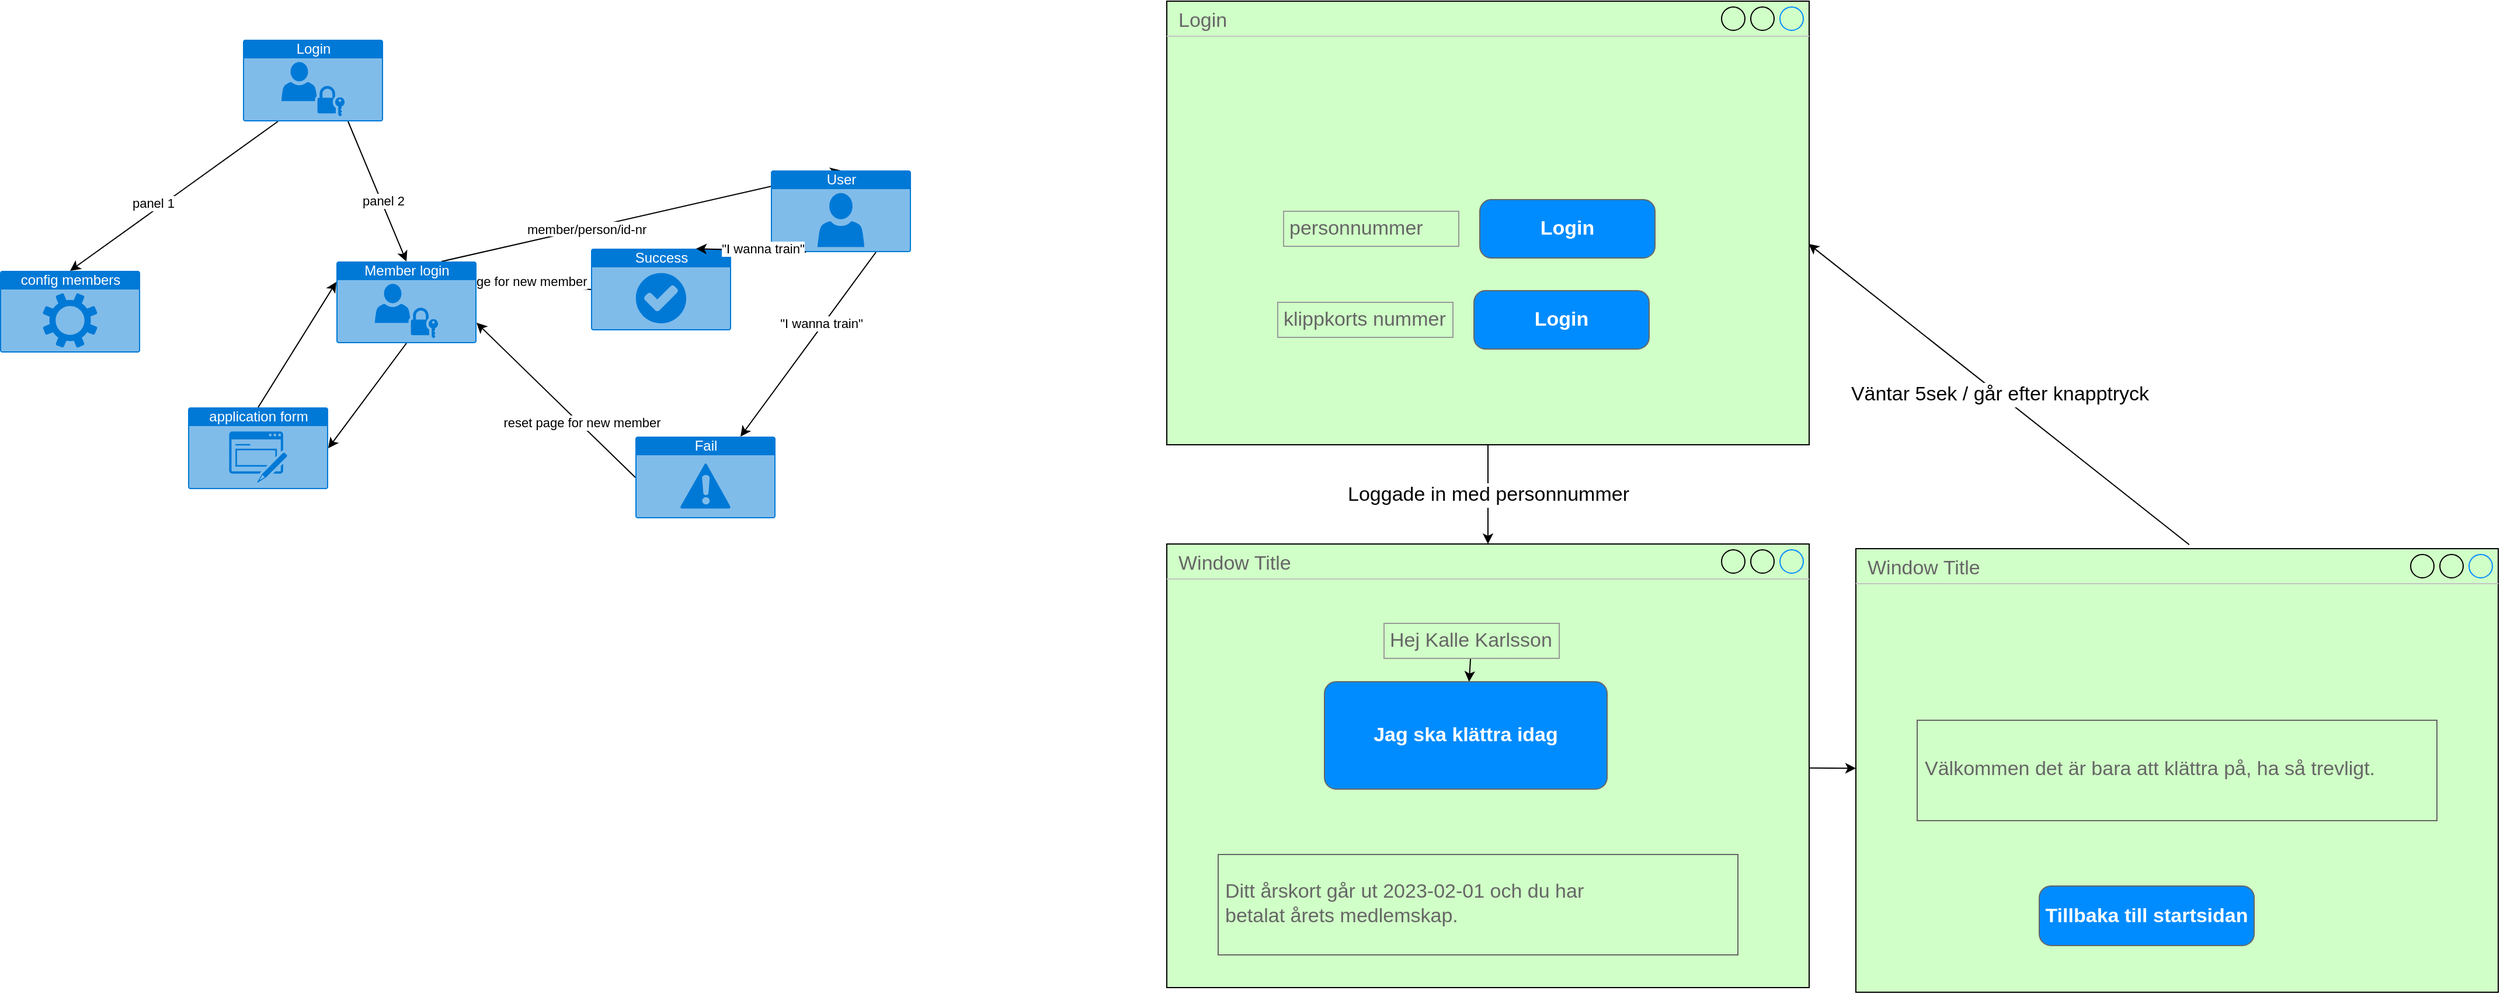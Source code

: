 <mxfile>
    <diagram id="XBwQmNYGRfJuTXB4Ma_O" name="Page-1">
        <mxGraphModel dx="1646" dy="958" grid="0" gridSize="10" guides="1" tooltips="1" connect="1" arrows="1" fold="1" page="1" pageScale="1" pageWidth="1169" pageHeight="827" background="#FFFFFF" math="0" shadow="0">
            <root>
                <mxCell id="0"/>
                <mxCell id="1" parent="0"/>
                <mxCell id="11" value="" style="edgeStyle=none;html=1;strokeColor=#000000;exitX=0.75;exitY=1;exitDx=0;exitDy=0;exitPerimeter=0;entryX=0.5;entryY=0;entryDx=0;entryDy=0;entryPerimeter=0;" parent="1" source="37" target="47" edge="1">
                    <mxGeometry relative="1" as="geometry">
                        <mxPoint x="458" y="201" as="sourcePoint"/>
                        <mxPoint x="516.357" y="240" as="targetPoint"/>
                    </mxGeometry>
                </mxCell>
                <mxCell id="32" value="panel 2" style="edgeLabel;html=1;align=center;verticalAlign=middle;resizable=0;points=[];" parent="11" vertex="1" connectable="0">
                    <mxGeometry x="0.142" y="1" relative="1" as="geometry">
                        <mxPoint as="offset"/>
                    </mxGeometry>
                </mxCell>
                <mxCell id="17" value="" style="edgeStyle=none;html=1;strokeColor=#000000;exitX=0.25;exitY=1;exitDx=0;exitDy=0;exitPerimeter=0;entryX=0.5;entryY=0;entryDx=0;entryDy=0;entryPerimeter=0;" parent="1" source="37" target="39" edge="1">
                    <mxGeometry relative="1" as="geometry">
                        <mxPoint x="401" y="197" as="sourcePoint"/>
                        <mxPoint x="313.368" y="251" as="targetPoint"/>
                    </mxGeometry>
                </mxCell>
                <mxCell id="25" value="panel 1" style="edgeLabel;html=1;align=center;verticalAlign=middle;resizable=0;points=[];" parent="17" vertex="1" connectable="0">
                    <mxGeometry x="0.326" y="2" relative="1" as="geometry">
                        <mxPoint x="10" y="-17" as="offset"/>
                    </mxGeometry>
                </mxCell>
                <mxCell id="19" value="" style="edgeStyle=none;html=1;strokeColor=#000000;entryX=0.5;entryY=0;entryDx=0;entryDy=0;entryPerimeter=0;exitX=0.75;exitY=0;exitDx=0;exitDy=0;exitPerimeter=0;" parent="1" source="47" target="38" edge="1">
                    <mxGeometry relative="1" as="geometry">
                        <mxPoint x="597.429" y="240" as="sourcePoint"/>
                        <mxPoint x="608.767" y="386" as="targetPoint"/>
                    </mxGeometry>
                </mxCell>
                <mxCell id="21" value="member/person/id-nr" style="edgeLabel;align=center;verticalAlign=middle;resizable=0;points=[];labelBackgroundColor=#FFFFFF;fontColor=#000000;" parent="19" vertex="1" connectable="0">
                    <mxGeometry x="-0.274" relative="1" as="geometry">
                        <mxPoint as="offset"/>
                    </mxGeometry>
                </mxCell>
                <mxCell id="34" value="" style="edgeStyle=none;html=1;entryX=1;entryY=0.5;entryDx=0;entryDy=0;entryPerimeter=0;exitX=0.5;exitY=1;exitDx=0;exitDy=0;exitPerimeter=0;" parent="1" source="47" target="36" edge="1">
                    <mxGeometry relative="1" as="geometry">
                        <mxPoint x="532.26" y="300" as="sourcePoint"/>
                        <mxPoint x="472.168" y="407" as="targetPoint"/>
                    </mxGeometry>
                </mxCell>
                <mxCell id="27" value="" style="edgeStyle=none;html=1;exitX=0.75;exitY=1;exitDx=0;exitDy=0;exitPerimeter=0;entryX=0.75;entryY=0;entryDx=0;entryDy=0;entryPerimeter=0;" parent="1" source="38" target="41" edge="1">
                    <mxGeometry relative="1" as="geometry">
                        <mxPoint x="685" y="410.25" as="sourcePoint"/>
                        <mxPoint x="805" y="405.063" as="targetPoint"/>
                    </mxGeometry>
                </mxCell>
                <mxCell id="29" value="&quot;I wanna train&quot;" style="edgeLabel;html=1;align=center;verticalAlign=middle;resizable=0;points=[];" parent="27" vertex="1" connectable="0">
                    <mxGeometry x="-0.216" y="-2" relative="1" as="geometry">
                        <mxPoint as="offset"/>
                    </mxGeometry>
                </mxCell>
                <mxCell id="30" style="edgeStyle=none;html=1;entryX=1;entryY=0.75;entryDx=0;entryDy=0;exitX=0;exitY=0.5;exitDx=0;exitDy=0;exitPerimeter=0;entryPerimeter=0;" parent="1" source="41" target="47" edge="1">
                    <mxGeometry relative="1" as="geometry">
                        <mxPoint x="805" y="364.506" as="sourcePoint"/>
                        <mxPoint x="606.0" y="270" as="targetPoint"/>
                    </mxGeometry>
                </mxCell>
                <mxCell id="31" value="reset page for new member" style="edgeLabel;html=1;align=center;verticalAlign=middle;resizable=0;points=[];" parent="30" vertex="1" connectable="0">
                    <mxGeometry x="-0.306" y="-1" relative="1" as="geometry">
                        <mxPoint as="offset"/>
                    </mxGeometry>
                </mxCell>
                <mxCell id="35" style="edgeStyle=none;html=1;entryX=0;entryY=0.25;entryDx=0;entryDy=0;exitX=0.5;exitY=0;exitDx=0;exitDy=0;exitPerimeter=0;entryPerimeter=0;" parent="1" source="36" target="47" edge="1">
                    <mxGeometry relative="1" as="geometry">
                        <mxPoint x="461.389" y="407" as="sourcePoint"/>
                        <mxPoint x="486.0" y="270" as="targetPoint"/>
                    </mxGeometry>
                </mxCell>
                <mxCell id="36" value="application form" style="html=1;strokeColor=none;fillColor=#0079D6;labelPosition=center;verticalLabelPosition=middle;verticalAlign=top;align=center;fontSize=12;outlineConnect=0;spacingTop=-6;fontColor=#FFFFFF;sketch=0;shape=mxgraph.sitemap.form;" parent="1" vertex="1">
                    <mxGeometry x="366" y="366" width="120" height="70" as="geometry"/>
                </mxCell>
                <mxCell id="37" value="Login" style="html=1;strokeColor=none;fillColor=#0079D6;labelPosition=center;verticalLabelPosition=middle;verticalAlign=top;align=center;fontSize=12;outlineConnect=0;spacingTop=-6;fontColor=#FFFFFF;sketch=0;shape=mxgraph.sitemap.login;" parent="1" vertex="1">
                    <mxGeometry x="413" y="51" width="120" height="70" as="geometry"/>
                </mxCell>
                <mxCell id="38" value="User" style="html=1;strokeColor=none;fillColor=#0079D6;labelPosition=center;verticalLabelPosition=middle;verticalAlign=top;align=center;fontSize=12;outlineConnect=0;spacingTop=-6;fontColor=#FFFFFF;sketch=0;shape=mxgraph.sitemap.user;" parent="1" vertex="1">
                    <mxGeometry x="865" y="163" width="120" height="70" as="geometry"/>
                </mxCell>
                <mxCell id="39" value="&lt;span style=&quot;&quot;&gt;config members&lt;/span&gt;" style="html=1;strokeColor=none;fillColor=#0079D6;labelPosition=center;verticalLabelPosition=middle;verticalAlign=top;align=center;fontSize=12;outlineConnect=0;spacingTop=-6;fontColor=#FFFFFF;sketch=0;shape=mxgraph.sitemap.settings;" parent="1" vertex="1">
                    <mxGeometry x="205" y="249" width="120" height="70" as="geometry"/>
                </mxCell>
                <mxCell id="40" value="Success" style="html=1;strokeColor=none;fillColor=#0079D6;labelPosition=center;verticalLabelPosition=middle;verticalAlign=top;align=center;fontSize=12;outlineConnect=0;spacingTop=-6;fontColor=#FFFFFF;sketch=0;shape=mxgraph.sitemap.success;" parent="1" vertex="1">
                    <mxGeometry x="711" y="230" width="120" height="70" as="geometry"/>
                </mxCell>
                <mxCell id="41" value="Fail" style="html=1;strokeColor=none;fillColor=#0079D6;labelPosition=center;verticalLabelPosition=middle;verticalAlign=top;align=center;fontSize=12;outlineConnect=0;spacingTop=-6;fontColor=#FFFFFF;sketch=0;shape=mxgraph.sitemap.warning;" parent="1" vertex="1">
                    <mxGeometry x="749" y="391" width="120" height="70" as="geometry"/>
                </mxCell>
                <mxCell id="42" value="" style="edgeStyle=none;html=1;entryX=0.75;entryY=0;entryDx=0;entryDy=0;entryPerimeter=0;exitX=0.25;exitY=1;exitDx=0;exitDy=0;exitPerimeter=0;" parent="1" source="38" target="40" edge="1">
                    <mxGeometry relative="1" as="geometry">
                        <mxPoint x="678" y="429" as="sourcePoint"/>
                        <mxPoint x="841" y="423.5" as="targetPoint"/>
                    </mxGeometry>
                </mxCell>
                <mxCell id="43" value="&quot;I wanna train&quot;" style="edgeLabel;html=1;align=center;verticalAlign=middle;resizable=0;points=[];" parent="42" vertex="1" connectable="0">
                    <mxGeometry x="-0.216" y="-2" relative="1" as="geometry">
                        <mxPoint as="offset"/>
                    </mxGeometry>
                </mxCell>
                <mxCell id="45" style="edgeStyle=none;html=1;exitX=0;exitY=0.5;exitDx=0;exitDy=0;exitPerimeter=0;entryX=1;entryY=0.25;entryDx=0;entryDy=0;entryPerimeter=0;" parent="1" source="40" target="47" edge="1">
                    <mxGeometry relative="1" as="geometry">
                        <mxPoint x="912" y="431" as="sourcePoint"/>
                        <mxPoint x="606.0" y="255" as="targetPoint"/>
                    </mxGeometry>
                </mxCell>
                <mxCell id="46" value="reset page for new member" style="edgeLabel;html=1;align=center;verticalAlign=middle;resizable=0;points=[];" parent="45" vertex="1" connectable="0">
                    <mxGeometry x="-0.306" y="-1" relative="1" as="geometry">
                        <mxPoint x="-37" y="-4" as="offset"/>
                    </mxGeometry>
                </mxCell>
                <mxCell id="47" value="Member login&lt;br&gt;" style="html=1;strokeColor=none;fillColor=#0079D6;labelPosition=center;verticalLabelPosition=middle;verticalAlign=top;align=center;fontSize=12;outlineConnect=0;spacingTop=-6;fontColor=#FFFFFF;sketch=0;shape=mxgraph.sitemap.login;" parent="1" vertex="1">
                    <mxGeometry x="493" y="241" width="120" height="70" as="geometry"/>
                </mxCell>
                <mxCell id="59" value="&lt;font color=&quot;#030303&quot; style=&quot;font-size: 17px; background-color: rgb(255, 255, 255);&quot;&gt;Loggade in med personnummer&lt;/font&gt;" style="edgeStyle=none;html=1;strokeColor=#000000;" edge="1" parent="1" source="51" target="55">
                    <mxGeometry x="-0.004" relative="1" as="geometry">
                        <mxPoint as="offset"/>
                    </mxGeometry>
                </mxCell>
                <mxCell id="51" value="Login" style="strokeWidth=1;shadow=0;dashed=0;align=center;html=1;shape=mxgraph.mockup.containers.window;align=left;verticalAlign=top;spacingLeft=8;strokeColor2=#008cff;strokeColor3=#c4c4c4;fontColor=#666666;mainText=;fontSize=17;labelBackgroundColor=none;fillColor=#D0FFC7;" vertex="1" parent="1">
                    <mxGeometry x="1204" y="18" width="550" height="380" as="geometry"/>
                </mxCell>
                <mxCell id="60" value="" style="edgeStyle=none;html=1;strokeColor=#000000;" edge="1" parent="1" source="55" target="56">
                    <mxGeometry relative="1" as="geometry"/>
                </mxCell>
                <mxCell id="55" value="Window Title" style="strokeWidth=1;shadow=0;dashed=0;align=center;html=1;shape=mxgraph.mockup.containers.window;align=left;verticalAlign=top;spacingLeft=8;strokeColor2=#008cff;strokeColor3=#c4c4c4;fontColor=#666666;mainText=;fontSize=17;labelBackgroundColor=none;fillColor=#D0FFC7;" vertex="1" parent="1">
                    <mxGeometry x="1204" y="483" width="550" height="380" as="geometry"/>
                </mxCell>
                <mxCell id="56" value="Window Title" style="strokeWidth=1;shadow=0;dashed=0;align=center;html=1;shape=mxgraph.mockup.containers.window;align=left;verticalAlign=top;spacingLeft=8;strokeColor2=#008cff;strokeColor3=#c4c4c4;fontColor=#666666;mainText=;fontSize=17;labelBackgroundColor=none;fillColor=#D0FFC7;" vertex="1" parent="1">
                    <mxGeometry x="1794" y="487" width="550" height="380" as="geometry"/>
                </mxCell>
                <mxCell id="57" value="personnummer" style="strokeWidth=1;shadow=0;dashed=0;align=center;html=1;shape=mxgraph.mockup.forms.pwField;strokeColor=#999999;mainText=;align=left;fontColor=#666666;fontSize=17;spacingLeft=3;fillColor=#D0FFC7;" vertex="1" parent="1">
                    <mxGeometry x="1304" y="198" width="150" height="30" as="geometry"/>
                </mxCell>
                <mxCell id="58" value="Login" style="strokeWidth=1;shadow=0;dashed=0;align=center;html=1;shape=mxgraph.mockup.buttons.button;strokeColor=#666666;fontColor=#ffffff;mainText=;buttonStyle=round;fontSize=17;fontStyle=1;fillColor=#008cff;whiteSpace=wrap;" vertex="1" parent="1">
                    <mxGeometry x="1472" y="188" width="150" height="50" as="geometry"/>
                </mxCell>
                <mxCell id="62" value="Jag ska klättra idag" style="strokeWidth=1;shadow=0;dashed=0;align=center;html=1;shape=mxgraph.mockup.buttons.button;strokeColor=#666666;fontColor=#ffffff;mainText=;buttonStyle=round;fontSize=17;fontStyle=1;fillColor=#008cff;whiteSpace=wrap;" vertex="1" parent="1">
                    <mxGeometry x="1339" y="601" width="242" height="92" as="geometry"/>
                </mxCell>
                <mxCell id="64" value="Ditt årskort går ut 2023-02-01 och du har &lt;br&gt;betalat årets medlemskap." style="strokeWidth=1;shadow=0;dashed=0;align=center;html=1;shape=mxgraph.mockup.text.textBox;fontColor=#666666;align=left;fontSize=17;spacingLeft=4;spacingTop=-3;strokeColor=#666666;mainText=;fillColor=#D0FFC7;" vertex="1" parent="1">
                    <mxGeometry x="1248" y="749" width="445" height="86" as="geometry"/>
                </mxCell>
                <mxCell id="65" value="Välkommen det är bara att klättra på, ha så trevligt." style="strokeWidth=1;shadow=0;dashed=0;align=center;html=1;shape=mxgraph.mockup.text.textBox;fontColor=#666666;align=left;fontSize=17;spacingLeft=4;spacingTop=-3;strokeColor=#666666;mainText=;fillColor=#D0FFC7;" vertex="1" parent="1">
                    <mxGeometry x="1846.5" y="634" width="445" height="86" as="geometry"/>
                </mxCell>
                <mxCell id="67" value="klippkorts nummer" style="strokeWidth=1;shadow=0;dashed=0;align=center;html=1;shape=mxgraph.mockup.forms.pwField;strokeColor=#999999;mainText=;align=left;fontColor=#666666;fontSize=17;spacingLeft=3;fillColor=#D0FFC7;" vertex="1" parent="1">
                    <mxGeometry x="1299" y="276" width="150" height="30" as="geometry"/>
                </mxCell>
                <mxCell id="68" value="Login" style="strokeWidth=1;shadow=0;dashed=0;align=center;html=1;shape=mxgraph.mockup.buttons.button;strokeColor=#666666;fontColor=#ffffff;mainText=;buttonStyle=round;fontSize=17;fontStyle=1;fillColor=#008cff;whiteSpace=wrap;" vertex="1" parent="1">
                    <mxGeometry x="1467" y="266" width="150" height="50" as="geometry"/>
                </mxCell>
                <mxCell id="70" value="Tillbaka till startsidan" style="strokeWidth=1;shadow=0;dashed=0;align=center;html=1;shape=mxgraph.mockup.buttons.button;strokeColor=#666666;fontColor=#ffffff;mainText=;buttonStyle=round;fontSize=17;fontStyle=1;fillColor=#008cff;whiteSpace=wrap;" vertex="1" parent="1">
                    <mxGeometry x="1951" y="776" width="184" height="51" as="geometry"/>
                </mxCell>
                <mxCell id="72" value="&lt;font color=&quot;#030303&quot;&gt;&lt;span style=&quot;font-size: 17px; background-color: rgb(255, 255, 255);&quot;&gt;Väntar 5sek / går efter knapptryck&lt;/span&gt;&lt;/font&gt;" style="edgeStyle=none;html=1;strokeColor=#000000;exitX=0.519;exitY=-0.009;exitDx=0;exitDy=0;exitPerimeter=0;entryX=0.999;entryY=0.547;entryDx=0;entryDy=0;entryPerimeter=0;" edge="1" parent="1" source="56" target="51">
                    <mxGeometry x="-0.004" relative="1" as="geometry">
                        <mxPoint x="2047" y="234" as="sourcePoint"/>
                        <mxPoint x="2047" y="319" as="targetPoint"/>
                        <mxPoint as="offset"/>
                    </mxGeometry>
                </mxCell>
                <mxCell id="74" value="" style="edgeStyle=none;html=1;labelBackgroundColor=#FFFFFF;strokeColor=#000000;fontSize=17;fontColor=#030303;" edge="1" parent="1" source="73" target="62">
                    <mxGeometry relative="1" as="geometry"/>
                </mxCell>
                <mxCell id="73" value="Hej Kalle Karlsson" style="strokeWidth=1;shadow=0;dashed=0;align=center;html=1;shape=mxgraph.mockup.forms.pwField;strokeColor=#999999;mainText=;align=left;fontColor=#666666;fontSize=17;spacingLeft=3;fillColor=#D0FFC7;" vertex="1" parent="1">
                    <mxGeometry x="1390" y="551" width="150" height="30" as="geometry"/>
                </mxCell>
            </root>
        </mxGraphModel>
    </diagram>
</mxfile>
